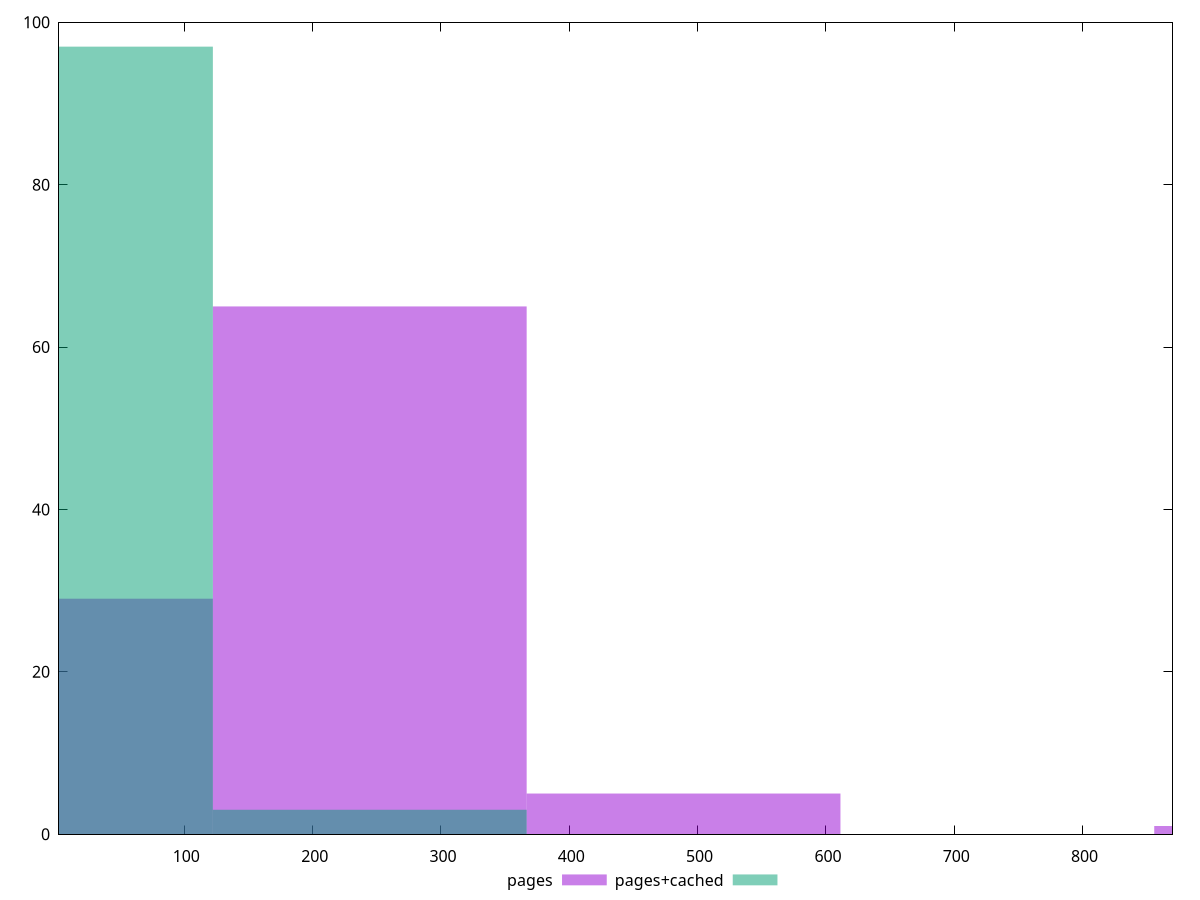 reset

$pages <<EOF
489.0377398490582 5
244.5188699245291 65
0 29
978.0754796981164 1
EOF

$pagesCached <<EOF
244.5188699245291 3
0 97
EOF

set key outside below
set boxwidth 244.5188699245291
set xrange [2.364:870.044]
set yrange [0:100]
set trange [0:100]
set style fill transparent solid 0.5 noborder
set terminal svg size 640, 500 enhanced background rgb 'white'
set output "report_00015_2021-02-09T16-11-33.973Z/server-response-time/comparison/histogram/0_vs_1.svg"

plot $pages title "pages" with boxes, \
     $pagesCached title "pages+cached" with boxes

reset
